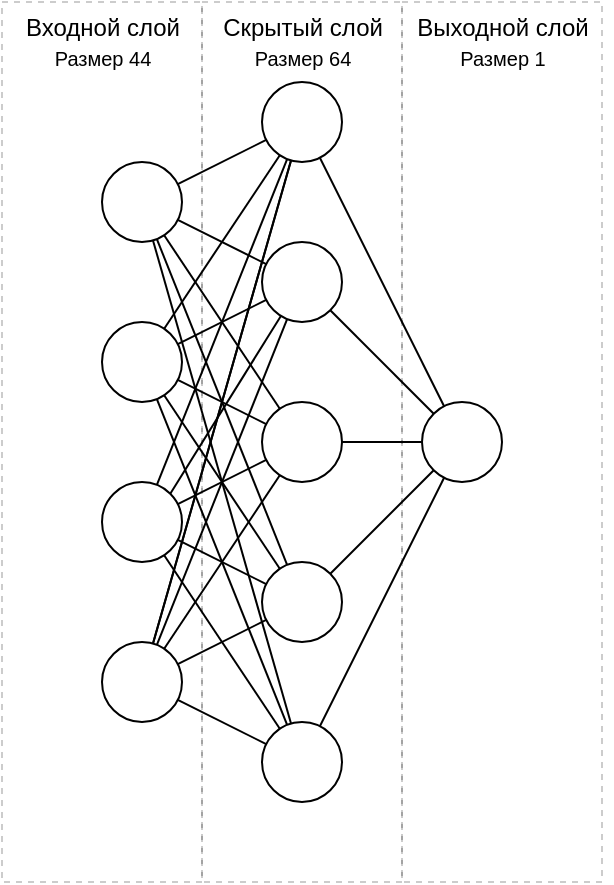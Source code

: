 <mxfile version="20.0.4" type="github">
  <diagram id="b8H1MxFaNjbhsoSdPc-D" name="Page-1">
    <mxGraphModel dx="834" dy="432" grid="1" gridSize="10" guides="1" tooltips="1" connect="1" arrows="1" fold="1" page="1" pageScale="1" pageWidth="827" pageHeight="1169" math="0" shadow="0">
      <root>
        <mxCell id="0" />
        <mxCell id="1" parent="0" />
        <mxCell id="CjT74SGtvp8RqZ042jna-42" value="" style="rounded=0;whiteSpace=wrap;html=1;fontSize=10;fillColor=none;dashed=1;perimeterSpacing=0;opacity=20;" vertex="1" parent="1">
          <mxGeometry x="310" y="120" width="100" height="440" as="geometry" />
        </mxCell>
        <mxCell id="CjT74SGtvp8RqZ042jna-44" value="" style="rounded=0;whiteSpace=wrap;html=1;fontSize=10;fillColor=none;dashed=1;perimeterSpacing=0;opacity=20;" vertex="1" parent="1">
          <mxGeometry x="410" y="120" width="100" height="440" as="geometry" />
        </mxCell>
        <mxCell id="CjT74SGtvp8RqZ042jna-45" value="" style="rounded=0;whiteSpace=wrap;html=1;fontSize=10;fillColor=none;dashed=1;perimeterSpacing=0;opacity=20;" vertex="1" parent="1">
          <mxGeometry x="510" y="120" width="100" height="440" as="geometry" />
        </mxCell>
        <mxCell id="CjT74SGtvp8RqZ042jna-1" value="" style="ellipse;whiteSpace=wrap;html=1;" vertex="1" parent="1">
          <mxGeometry x="360" y="280" width="40" height="40" as="geometry" />
        </mxCell>
        <mxCell id="CjT74SGtvp8RqZ042jna-2" value="" style="ellipse;whiteSpace=wrap;html=1;" vertex="1" parent="1">
          <mxGeometry x="360" y="360" width="40" height="40" as="geometry" />
        </mxCell>
        <mxCell id="CjT74SGtvp8RqZ042jna-3" value="" style="ellipse;whiteSpace=wrap;html=1;" vertex="1" parent="1">
          <mxGeometry x="360" y="440" width="40" height="40" as="geometry" />
        </mxCell>
        <mxCell id="CjT74SGtvp8RqZ042jna-4" value="" style="ellipse;whiteSpace=wrap;html=1;" vertex="1" parent="1">
          <mxGeometry x="360" y="200" width="40" height="40" as="geometry" />
        </mxCell>
        <mxCell id="CjT74SGtvp8RqZ042jna-5" value="" style="ellipse;whiteSpace=wrap;html=1;" vertex="1" parent="1">
          <mxGeometry x="440" y="160" width="40" height="40" as="geometry" />
        </mxCell>
        <mxCell id="CjT74SGtvp8RqZ042jna-6" value="" style="ellipse;whiteSpace=wrap;html=1;" vertex="1" parent="1">
          <mxGeometry x="440" y="240" width="40" height="40" as="geometry" />
        </mxCell>
        <mxCell id="CjT74SGtvp8RqZ042jna-7" value="" style="ellipse;whiteSpace=wrap;html=1;" vertex="1" parent="1">
          <mxGeometry x="440" y="320" width="40" height="40" as="geometry" />
        </mxCell>
        <mxCell id="CjT74SGtvp8RqZ042jna-8" value="" style="ellipse;whiteSpace=wrap;html=1;" vertex="1" parent="1">
          <mxGeometry x="440" y="400" width="40" height="40" as="geometry" />
        </mxCell>
        <mxCell id="CjT74SGtvp8RqZ042jna-9" value="" style="ellipse;whiteSpace=wrap;html=1;" vertex="1" parent="1">
          <mxGeometry x="440" y="480" width="40" height="40" as="geometry" />
        </mxCell>
        <mxCell id="CjT74SGtvp8RqZ042jna-10" value="" style="ellipse;whiteSpace=wrap;html=1;" vertex="1" parent="1">
          <mxGeometry x="520" y="320" width="40" height="40" as="geometry" />
        </mxCell>
        <mxCell id="CjT74SGtvp8RqZ042jna-11" value="" style="endArrow=none;html=1;rounded=0;" edge="1" parent="1" source="CjT74SGtvp8RqZ042jna-4" target="CjT74SGtvp8RqZ042jna-5">
          <mxGeometry width="50" height="50" relative="1" as="geometry">
            <mxPoint x="450" y="310" as="sourcePoint" />
            <mxPoint x="500" y="260" as="targetPoint" />
          </mxGeometry>
        </mxCell>
        <mxCell id="CjT74SGtvp8RqZ042jna-12" value="" style="endArrow=none;html=1;rounded=0;" edge="1" parent="1" source="CjT74SGtvp8RqZ042jna-4" target="CjT74SGtvp8RqZ042jna-6">
          <mxGeometry width="50" height="50" relative="1" as="geometry">
            <mxPoint x="407.889" y="221.056" as="sourcePoint" />
            <mxPoint x="452.111" y="198.944" as="targetPoint" />
          </mxGeometry>
        </mxCell>
        <mxCell id="CjT74SGtvp8RqZ042jna-13" value="" style="endArrow=none;html=1;rounded=0;" edge="1" parent="1" source="CjT74SGtvp8RqZ042jna-4" target="CjT74SGtvp8RqZ042jna-7">
          <mxGeometry width="50" height="50" relative="1" as="geometry">
            <mxPoint x="450" y="310" as="sourcePoint" />
            <mxPoint x="500" y="260" as="targetPoint" />
          </mxGeometry>
        </mxCell>
        <mxCell id="CjT74SGtvp8RqZ042jna-14" value="" style="endArrow=none;html=1;rounded=0;" edge="1" parent="1" source="CjT74SGtvp8RqZ042jna-4" target="CjT74SGtvp8RqZ042jna-8">
          <mxGeometry width="50" height="50" relative="1" as="geometry">
            <mxPoint x="450" y="310" as="sourcePoint" />
            <mxPoint x="500" y="260" as="targetPoint" />
          </mxGeometry>
        </mxCell>
        <mxCell id="CjT74SGtvp8RqZ042jna-15" value="" style="endArrow=none;html=1;rounded=0;" edge="1" parent="1" source="CjT74SGtvp8RqZ042jna-4" target="CjT74SGtvp8RqZ042jna-9">
          <mxGeometry width="50" height="50" relative="1" as="geometry">
            <mxPoint x="450" y="310" as="sourcePoint" />
            <mxPoint x="500" y="260" as="targetPoint" />
          </mxGeometry>
        </mxCell>
        <mxCell id="CjT74SGtvp8RqZ042jna-16" value="" style="endArrow=none;html=1;rounded=0;" edge="1" parent="1" source="CjT74SGtvp8RqZ042jna-1" target="CjT74SGtvp8RqZ042jna-5">
          <mxGeometry width="50" height="50" relative="1" as="geometry">
            <mxPoint x="450" y="310" as="sourcePoint" />
            <mxPoint x="500" y="260" as="targetPoint" />
          </mxGeometry>
        </mxCell>
        <mxCell id="CjT74SGtvp8RqZ042jna-17" value="" style="endArrow=none;html=1;rounded=0;" edge="1" parent="1" source="CjT74SGtvp8RqZ042jna-1" target="CjT74SGtvp8RqZ042jna-6">
          <mxGeometry width="50" height="50" relative="1" as="geometry">
            <mxPoint x="417.889" y="231.056" as="sourcePoint" />
            <mxPoint x="462.111" y="208.944" as="targetPoint" />
          </mxGeometry>
        </mxCell>
        <mxCell id="CjT74SGtvp8RqZ042jna-18" value="" style="endArrow=none;html=1;rounded=0;" edge="1" parent="1" source="CjT74SGtvp8RqZ042jna-1" target="CjT74SGtvp8RqZ042jna-7">
          <mxGeometry width="50" height="50" relative="1" as="geometry">
            <mxPoint x="427.889" y="241.056" as="sourcePoint" />
            <mxPoint x="472.111" y="218.944" as="targetPoint" />
          </mxGeometry>
        </mxCell>
        <mxCell id="CjT74SGtvp8RqZ042jna-19" value="" style="endArrow=none;html=1;rounded=0;" edge="1" parent="1" source="CjT74SGtvp8RqZ042jna-1" target="CjT74SGtvp8RqZ042jna-8">
          <mxGeometry width="50" height="50" relative="1" as="geometry">
            <mxPoint x="437.889" y="251.056" as="sourcePoint" />
            <mxPoint x="482.111" y="228.944" as="targetPoint" />
          </mxGeometry>
        </mxCell>
        <mxCell id="CjT74SGtvp8RqZ042jna-20" value="" style="endArrow=none;html=1;rounded=0;" edge="1" parent="1" source="CjT74SGtvp8RqZ042jna-1" target="CjT74SGtvp8RqZ042jna-9">
          <mxGeometry width="50" height="50" relative="1" as="geometry">
            <mxPoint x="447.889" y="261.056" as="sourcePoint" />
            <mxPoint x="492.111" y="238.944" as="targetPoint" />
          </mxGeometry>
        </mxCell>
        <mxCell id="CjT74SGtvp8RqZ042jna-21" value="" style="endArrow=none;html=1;rounded=0;" edge="1" parent="1" source="CjT74SGtvp8RqZ042jna-2" target="CjT74SGtvp8RqZ042jna-5">
          <mxGeometry width="50" height="50" relative="1" as="geometry">
            <mxPoint x="457.889" y="271.056" as="sourcePoint" />
            <mxPoint x="502.111" y="248.944" as="targetPoint" />
          </mxGeometry>
        </mxCell>
        <mxCell id="CjT74SGtvp8RqZ042jna-22" value="" style="endArrow=none;html=1;rounded=0;entryX=1;entryY=0;entryDx=0;entryDy=0;" edge="1" parent="1" source="CjT74SGtvp8RqZ042jna-6" target="CjT74SGtvp8RqZ042jna-2">
          <mxGeometry width="50" height="50" relative="1" as="geometry">
            <mxPoint x="467.889" y="281.056" as="sourcePoint" />
            <mxPoint x="512.111" y="258.944" as="targetPoint" />
          </mxGeometry>
        </mxCell>
        <mxCell id="CjT74SGtvp8RqZ042jna-23" value="" style="endArrow=none;html=1;rounded=0;" edge="1" parent="1" source="CjT74SGtvp8RqZ042jna-2" target="CjT74SGtvp8RqZ042jna-7">
          <mxGeometry width="50" height="50" relative="1" as="geometry">
            <mxPoint x="477.889" y="291.056" as="sourcePoint" />
            <mxPoint x="522.111" y="268.944" as="targetPoint" />
          </mxGeometry>
        </mxCell>
        <mxCell id="CjT74SGtvp8RqZ042jna-24" value="" style="endArrow=none;html=1;rounded=0;" edge="1" parent="1" source="CjT74SGtvp8RqZ042jna-2" target="CjT74SGtvp8RqZ042jna-8">
          <mxGeometry width="50" height="50" relative="1" as="geometry">
            <mxPoint x="487.889" y="301.056" as="sourcePoint" />
            <mxPoint x="532.111" y="278.944" as="targetPoint" />
          </mxGeometry>
        </mxCell>
        <mxCell id="CjT74SGtvp8RqZ042jna-25" value="" style="endArrow=none;html=1;rounded=0;" edge="1" parent="1" source="CjT74SGtvp8RqZ042jna-2" target="CjT74SGtvp8RqZ042jna-9">
          <mxGeometry width="50" height="50" relative="1" as="geometry">
            <mxPoint x="330" y="430" as="sourcePoint" />
            <mxPoint x="542.111" y="288.944" as="targetPoint" />
          </mxGeometry>
        </mxCell>
        <mxCell id="CjT74SGtvp8RqZ042jna-26" value="" style="endArrow=none;html=1;rounded=0;" edge="1" parent="1" source="CjT74SGtvp8RqZ042jna-3" target="CjT74SGtvp8RqZ042jna-5">
          <mxGeometry width="50" height="50" relative="1" as="geometry">
            <mxPoint x="507.889" y="321.056" as="sourcePoint" />
            <mxPoint x="552.111" y="298.944" as="targetPoint" />
          </mxGeometry>
        </mxCell>
        <mxCell id="CjT74SGtvp8RqZ042jna-27" value="" style="endArrow=none;html=1;rounded=0;" edge="1" parent="1" source="CjT74SGtvp8RqZ042jna-3" target="CjT74SGtvp8RqZ042jna-5">
          <mxGeometry width="50" height="50" relative="1" as="geometry">
            <mxPoint x="517.889" y="331.056" as="sourcePoint" />
            <mxPoint x="562.111" y="308.944" as="targetPoint" />
          </mxGeometry>
        </mxCell>
        <mxCell id="CjT74SGtvp8RqZ042jna-28" value="" style="endArrow=none;html=1;rounded=0;" edge="1" parent="1" source="CjT74SGtvp8RqZ042jna-3" target="CjT74SGtvp8RqZ042jna-6">
          <mxGeometry width="50" height="50" relative="1" as="geometry">
            <mxPoint x="527.889" y="341.056" as="sourcePoint" />
            <mxPoint x="572.111" y="318.944" as="targetPoint" />
          </mxGeometry>
        </mxCell>
        <mxCell id="CjT74SGtvp8RqZ042jna-29" value="" style="endArrow=none;html=1;rounded=0;" edge="1" parent="1" source="CjT74SGtvp8RqZ042jna-3" target="CjT74SGtvp8RqZ042jna-7">
          <mxGeometry width="50" height="50" relative="1" as="geometry">
            <mxPoint x="537.889" y="351.056" as="sourcePoint" />
            <mxPoint x="582.111" y="328.944" as="targetPoint" />
          </mxGeometry>
        </mxCell>
        <mxCell id="CjT74SGtvp8RqZ042jna-30" value="" style="endArrow=none;html=1;rounded=0;" edge="1" parent="1" source="CjT74SGtvp8RqZ042jna-3" target="CjT74SGtvp8RqZ042jna-8">
          <mxGeometry width="50" height="50" relative="1" as="geometry">
            <mxPoint x="547.889" y="361.056" as="sourcePoint" />
            <mxPoint x="592.111" y="338.944" as="targetPoint" />
          </mxGeometry>
        </mxCell>
        <mxCell id="CjT74SGtvp8RqZ042jna-31" value="" style="endArrow=none;html=1;rounded=0;" edge="1" parent="1" source="CjT74SGtvp8RqZ042jna-3" target="CjT74SGtvp8RqZ042jna-9">
          <mxGeometry width="50" height="50" relative="1" as="geometry">
            <mxPoint x="557.889" y="371.056" as="sourcePoint" />
            <mxPoint x="602.111" y="348.944" as="targetPoint" />
          </mxGeometry>
        </mxCell>
        <mxCell id="CjT74SGtvp8RqZ042jna-32" value="" style="endArrow=none;html=1;rounded=0;" edge="1" parent="1" source="CjT74SGtvp8RqZ042jna-10" target="CjT74SGtvp8RqZ042jna-5">
          <mxGeometry width="50" height="50" relative="1" as="geometry">
            <mxPoint x="567.889" y="381.056" as="sourcePoint" />
            <mxPoint x="612.111" y="358.944" as="targetPoint" />
          </mxGeometry>
        </mxCell>
        <mxCell id="CjT74SGtvp8RqZ042jna-33" value="" style="endArrow=none;html=1;rounded=0;" edge="1" parent="1" source="CjT74SGtvp8RqZ042jna-10" target="CjT74SGtvp8RqZ042jna-6">
          <mxGeometry width="50" height="50" relative="1" as="geometry">
            <mxPoint x="540" y="340" as="sourcePoint" />
            <mxPoint x="622.111" y="368.944" as="targetPoint" />
          </mxGeometry>
        </mxCell>
        <mxCell id="CjT74SGtvp8RqZ042jna-34" value="" style="endArrow=none;html=1;rounded=0;" edge="1" parent="1" source="CjT74SGtvp8RqZ042jna-7" target="CjT74SGtvp8RqZ042jna-10">
          <mxGeometry width="50" height="50" relative="1" as="geometry">
            <mxPoint x="587.889" y="401.056" as="sourcePoint" />
            <mxPoint x="632.111" y="378.944" as="targetPoint" />
          </mxGeometry>
        </mxCell>
        <mxCell id="CjT74SGtvp8RqZ042jna-35" value="" style="endArrow=none;html=1;rounded=0;" edge="1" parent="1" source="CjT74SGtvp8RqZ042jna-8" target="CjT74SGtvp8RqZ042jna-10">
          <mxGeometry width="50" height="50" relative="1" as="geometry">
            <mxPoint x="597.889" y="411.056" as="sourcePoint" />
            <mxPoint x="642.111" y="388.944" as="targetPoint" />
          </mxGeometry>
        </mxCell>
        <mxCell id="CjT74SGtvp8RqZ042jna-36" value="" style="endArrow=none;html=1;rounded=0;" edge="1" parent="1" source="CjT74SGtvp8RqZ042jna-9" target="CjT74SGtvp8RqZ042jna-10">
          <mxGeometry width="50" height="50" relative="1" as="geometry">
            <mxPoint x="607.889" y="421.056" as="sourcePoint" />
            <mxPoint x="652.111" y="398.944" as="targetPoint" />
          </mxGeometry>
        </mxCell>
        <mxCell id="CjT74SGtvp8RqZ042jna-37" value="Скрытый слой&lt;br&gt;&lt;font style=&quot;font-size: 10px;&quot;&gt;Размер 64&lt;/font&gt;" style="text;html=1;resizable=0;autosize=1;align=center;verticalAlign=middle;points=[];fillColor=none;strokeColor=none;rounded=0;" vertex="1" parent="1">
          <mxGeometry x="410" y="120" width="100" height="40" as="geometry" />
        </mxCell>
        <mxCell id="CjT74SGtvp8RqZ042jna-39" value="Входной слой&lt;br&gt;&lt;font style=&quot;font-size: 10px;&quot;&gt;Размер 44&lt;/font&gt;" style="text;html=1;resizable=0;autosize=1;align=center;verticalAlign=middle;points=[];fillColor=none;strokeColor=none;rounded=0;" vertex="1" parent="1">
          <mxGeometry x="310" y="120" width="100" height="40" as="geometry" />
        </mxCell>
        <mxCell id="CjT74SGtvp8RqZ042jna-40" value="Выходной слой&lt;br&gt;&lt;font style=&quot;font-size: 10px;&quot;&gt;Размер 1&lt;/font&gt;" style="text;html=1;resizable=0;autosize=1;align=center;verticalAlign=middle;points=[];fillColor=none;strokeColor=none;rounded=0;" vertex="1" parent="1">
          <mxGeometry x="505" y="120" width="110" height="40" as="geometry" />
        </mxCell>
      </root>
    </mxGraphModel>
  </diagram>
</mxfile>
